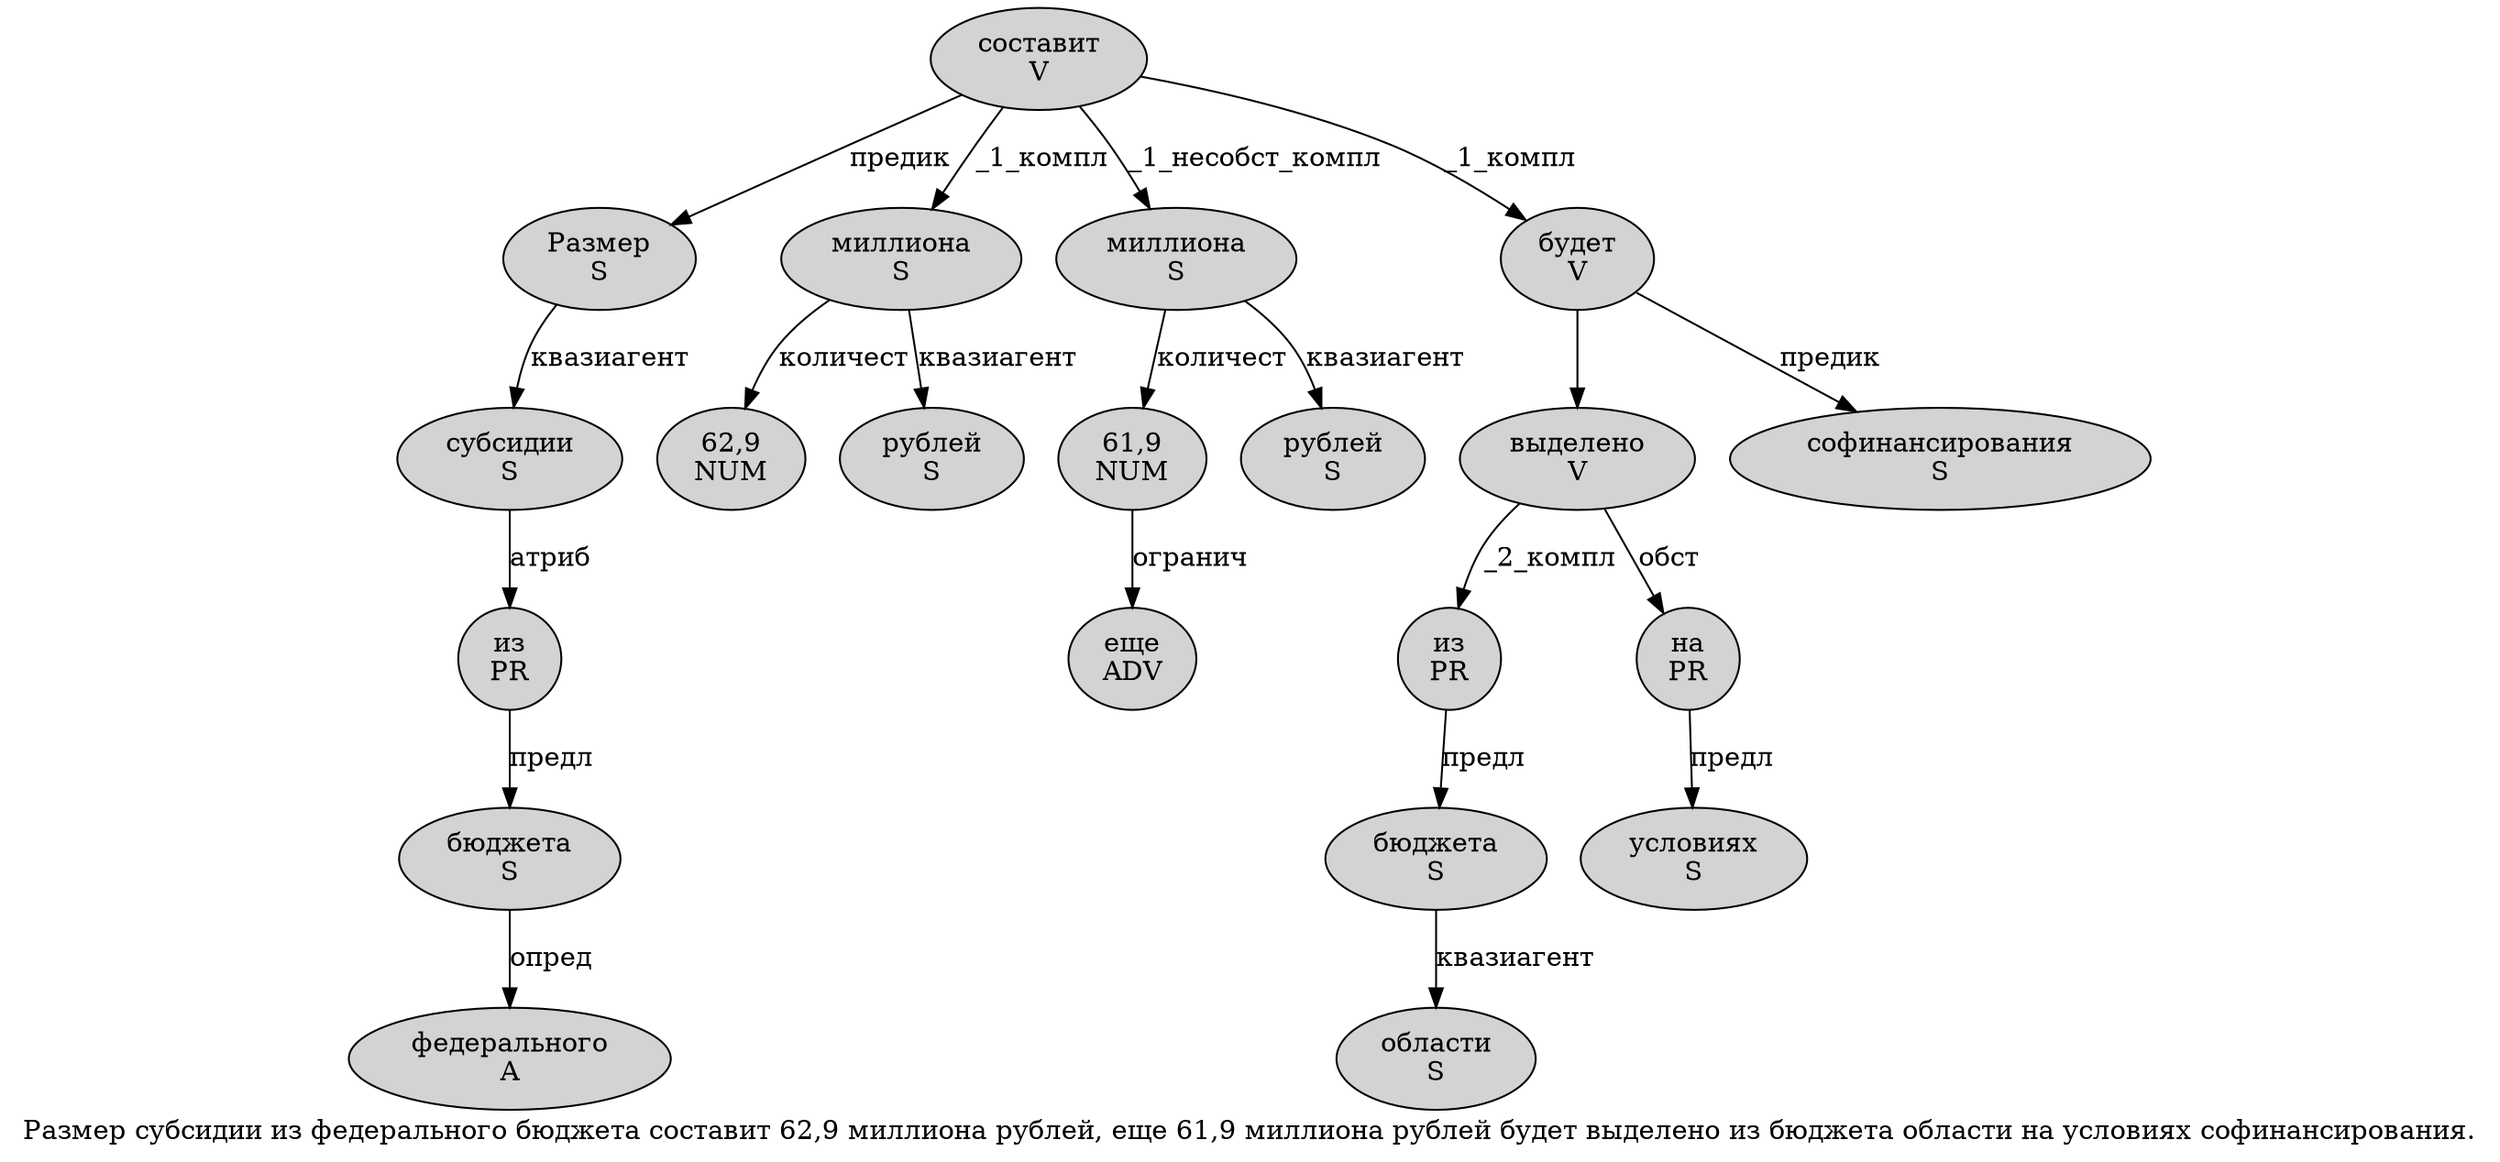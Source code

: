 digraph SENTENCE_992 {
	graph [label="Размер субсидии из федерального бюджета составит 62,9 миллиона рублей, еще 61,9 миллиона рублей будет выделено из бюджета области на условиях софинансирования."]
	node [style=filled]
		0 [label="Размер
S" color="" fillcolor=lightgray penwidth=1 shape=ellipse]
		1 [label="субсидии
S" color="" fillcolor=lightgray penwidth=1 shape=ellipse]
		2 [label="из
PR" color="" fillcolor=lightgray penwidth=1 shape=ellipse]
		3 [label="федерального
A" color="" fillcolor=lightgray penwidth=1 shape=ellipse]
		4 [label="бюджета
S" color="" fillcolor=lightgray penwidth=1 shape=ellipse]
		5 [label="составит
V" color="" fillcolor=lightgray penwidth=1 shape=ellipse]
		6 [label="62,9
NUM" color="" fillcolor=lightgray penwidth=1 shape=ellipse]
		7 [label="миллиона
S" color="" fillcolor=lightgray penwidth=1 shape=ellipse]
		8 [label="рублей
S" color="" fillcolor=lightgray penwidth=1 shape=ellipse]
		10 [label="еще
ADV" color="" fillcolor=lightgray penwidth=1 shape=ellipse]
		11 [label="61,9
NUM" color="" fillcolor=lightgray penwidth=1 shape=ellipse]
		12 [label="миллиона
S" color="" fillcolor=lightgray penwidth=1 shape=ellipse]
		13 [label="рублей
S" color="" fillcolor=lightgray penwidth=1 shape=ellipse]
		14 [label="будет
V" color="" fillcolor=lightgray penwidth=1 shape=ellipse]
		15 [label="выделено
V" color="" fillcolor=lightgray penwidth=1 shape=ellipse]
		16 [label="из
PR" color="" fillcolor=lightgray penwidth=1 shape=ellipse]
		17 [label="бюджета
S" color="" fillcolor=lightgray penwidth=1 shape=ellipse]
		18 [label="области
S" color="" fillcolor=lightgray penwidth=1 shape=ellipse]
		19 [label="на
PR" color="" fillcolor=lightgray penwidth=1 shape=ellipse]
		20 [label="условиях
S" color="" fillcolor=lightgray penwidth=1 shape=ellipse]
		21 [label="софинансирования
S" color="" fillcolor=lightgray penwidth=1 shape=ellipse]
			15 -> 16 [label="_2_компл"]
			15 -> 19 [label="обст"]
			11 -> 10 [label="огранич"]
			14 -> 15
			14 -> 21 [label="предик"]
			17 -> 18 [label="квазиагент"]
			2 -> 4 [label="предл"]
			12 -> 11 [label="количест"]
			12 -> 13 [label="квазиагент"]
			5 -> 0 [label="предик"]
			5 -> 7 [label="_1_компл"]
			5 -> 12 [label="_1_несобст_компл"]
			5 -> 14 [label="_1_компл"]
			4 -> 3 [label="опред"]
			7 -> 6 [label="количест"]
			7 -> 8 [label="квазиагент"]
			19 -> 20 [label="предл"]
			0 -> 1 [label="квазиагент"]
			16 -> 17 [label="предл"]
			1 -> 2 [label="атриб"]
}